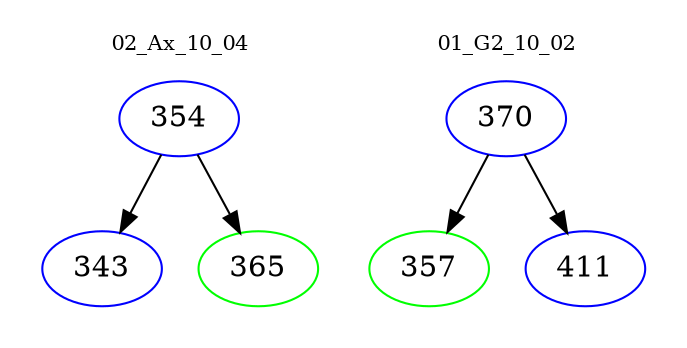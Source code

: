 digraph{
subgraph cluster_0 {
color = white
label = "02_Ax_10_04";
fontsize=10;
T0_354 [label="354", color="blue"]
T0_354 -> T0_343 [color="black"]
T0_343 [label="343", color="blue"]
T0_354 -> T0_365 [color="black"]
T0_365 [label="365", color="green"]
}
subgraph cluster_1 {
color = white
label = "01_G2_10_02";
fontsize=10;
T1_370 [label="370", color="blue"]
T1_370 -> T1_357 [color="black"]
T1_357 [label="357", color="green"]
T1_370 -> T1_411 [color="black"]
T1_411 [label="411", color="blue"]
}
}
